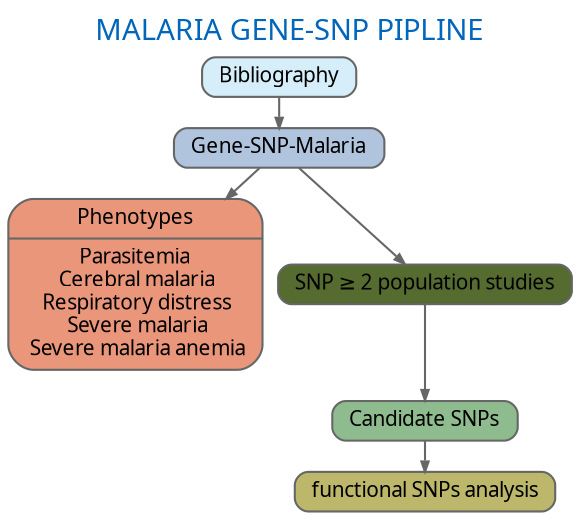 digraph {

	## General properties of the graph (font, color, ...)
	graph [fontname="ArialBlack",fontsize="14", label="MALARIA GENE-SNP PIPLINE" labelloc="t", fontcolor="#0066BB", nodesep="0.1", ranksep="0.2"];
	edge [fontname="ArialMT",fontsize="10",labelfontname="ArialMT",labelfontsize="10", arrowsize="0.5", color="#666666"];
	node [fontname="ArialMT",fontsize="10",shape=record,height="0.2", color="#666666"];

	
	## Rechearch of candidate Genes/SNPs
	biblio [shape="record", 
			style="rounded,filled", 
			fillcolor="#D6EEFA", 
			label="{Bibliography}"];
	
	biblio -> genes

	genes [shape="record", 
			style="rounded,filled", 
			fillcolor="#B0C4DE", 
			label="{Gene-SNP-Malaria}"];

	genes -> phenotype

	phenotype [shape="record", 
				style="rounded,filled", 
				fillcolor="#E9967A", 
				label="{Phenotypes|Parasitemia\n
  						Cerebral malaria\n
  						Respiratory distress\n
  						Severe malaria\n
  						Severe malaria anemia}"];

	genes -> snps1

	snps1 [shape="record", 
			style="rounded,filled", 
			fillcolor="#556B2F", 
			label="{SNP ≥ 2 population studies}"];

	snps1 -> snps2

	snps2 [shape="record", 
			style="rounded,filled", 
			fillcolor="#8FBC8F", 
			label="{Candidate SNPs}"];

  
	snps2 -> functional
	
	functional [shape="record", 
				style="rounded,filled", 
				fillcolor="#BDB76B",
				label="{functional SNPs analysis}"];

}
